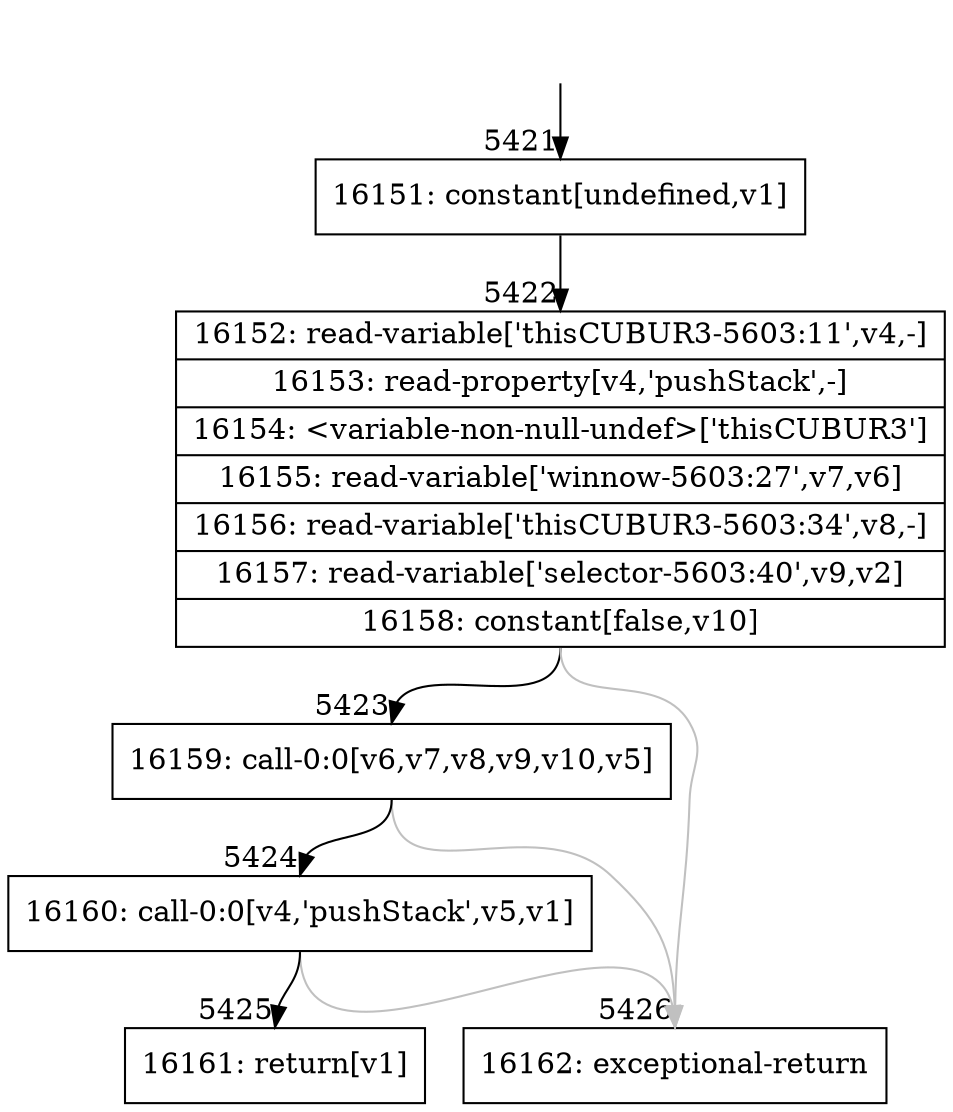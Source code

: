 digraph {
rankdir="TD"
BB_entry342[shape=none,label=""];
BB_entry342 -> BB5421 [tailport=s, headport=n, headlabel="    5421"]
BB5421 [shape=record label="{16151: constant[undefined,v1]}" ] 
BB5421 -> BB5422 [tailport=s, headport=n, headlabel="      5422"]
BB5422 [shape=record label="{16152: read-variable['thisCUBUR3-5603:11',v4,-]|16153: read-property[v4,'pushStack',-]|16154: \<variable-non-null-undef\>['thisCUBUR3']|16155: read-variable['winnow-5603:27',v7,v6]|16156: read-variable['thisCUBUR3-5603:34',v8,-]|16157: read-variable['selector-5603:40',v9,v2]|16158: constant[false,v10]}" ] 
BB5422 -> BB5423 [tailport=s, headport=n, headlabel="      5423"]
BB5422 -> BB5426 [tailport=s, headport=n, color=gray, headlabel="      5426"]
BB5423 [shape=record label="{16159: call-0:0[v6,v7,v8,v9,v10,v5]}" ] 
BB5423 -> BB5424 [tailport=s, headport=n, headlabel="      5424"]
BB5423 -> BB5426 [tailport=s, headport=n, color=gray]
BB5424 [shape=record label="{16160: call-0:0[v4,'pushStack',v5,v1]}" ] 
BB5424 -> BB5425 [tailport=s, headport=n, headlabel="      5425"]
BB5424 -> BB5426 [tailport=s, headport=n, color=gray]
BB5425 [shape=record label="{16161: return[v1]}" ] 
BB5426 [shape=record label="{16162: exceptional-return}" ] 
}
